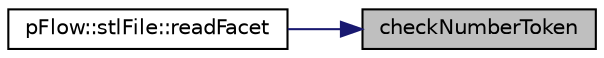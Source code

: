 digraph "checkNumberToken"
{
 // LATEX_PDF_SIZE
  edge [fontname="Helvetica",fontsize="10",labelfontname="Helvetica",labelfontsize="10"];
  node [fontname="Helvetica",fontsize="10",shape=record];
  rankdir="RL";
  Node1 [label="checkNumberToken",height=0.2,width=0.4,color="black", fillcolor="grey75", style="filled", fontcolor="black",tooltip=" "];
  Node1 -> Node2 [dir="back",color="midnightblue",fontsize="10",style="solid",fontname="Helvetica"];
  Node2 [label="pFlow::stlFile::readFacet",height=0.2,width=0.4,color="black", fillcolor="white", style="filled",URL="$classpFlow_1_1stlFile.html#a0140ff33b58a2b090c52b1bea5991718",tooltip=" "];
}
